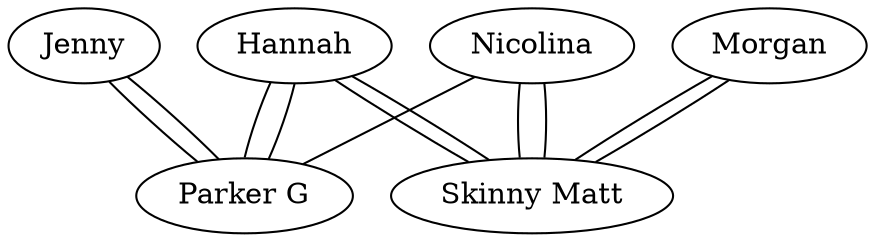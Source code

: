 /* Created by igraph 0.7.1 */
graph {
  0 [
    label="Parker G"
    name="Parker G"
    size=9
  ];
  1 [
    label="Skinny Matt"
    name="Skinny Matt"
    size=9
  ];
  2 [
    label=Jenny
    name=Jenny
    size=3
  ];
  3 [
    label=Hannah
    name=Hannah
    size=6
  ];
  4 [
    label=Morgan
    name=Morgan
    size=3
  ];
  5 [
    label=Nicolina
    name=Nicolina
    size=3
  ];

  2 -- 0;
  3 -- 0;
  5 -- 0;
  3 -- 1;
  4 -- 1;
  5 -- 1;
  2 -- 0;
  3 -- 0;
  3 -- 1;
  4 -- 1;
  5 -- 1;
}
